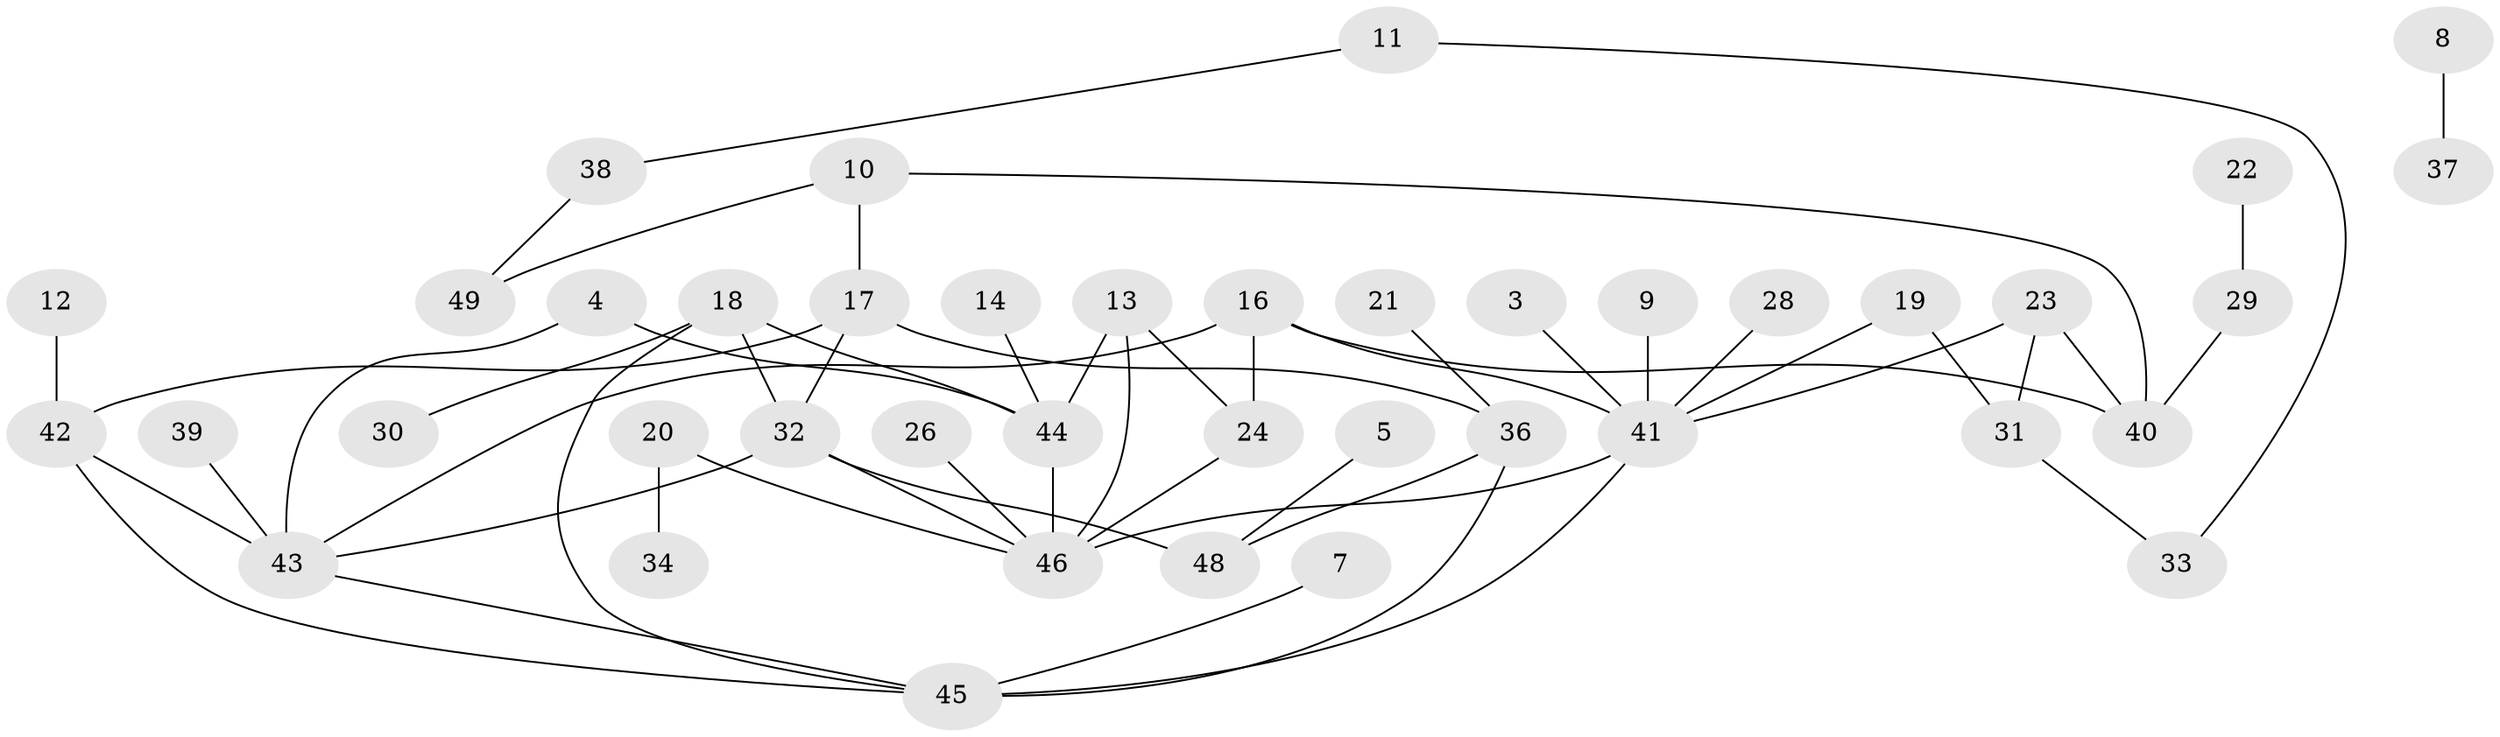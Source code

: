 // original degree distribution, {0: 0.061224489795918366, 4: 0.11224489795918367, 1: 0.2653061224489796, 2: 0.35714285714285715, 3: 0.15306122448979592, 6: 0.02040816326530612, 5: 0.030612244897959183}
// Generated by graph-tools (version 1.1) at 2025/49/03/09/25 03:49:09]
// undirected, 41 vertices, 55 edges
graph export_dot {
graph [start="1"]
  node [color=gray90,style=filled];
  3;
  4;
  5;
  7;
  8;
  9;
  10;
  11;
  12;
  13;
  14;
  16;
  17;
  18;
  19;
  20;
  21;
  22;
  23;
  24;
  26;
  28;
  29;
  30;
  31;
  32;
  33;
  34;
  36;
  37;
  38;
  39;
  40;
  41;
  42;
  43;
  44;
  45;
  46;
  48;
  49;
  3 -- 41 [weight=1.0];
  4 -- 43 [weight=1.0];
  4 -- 44 [weight=1.0];
  5 -- 48 [weight=1.0];
  7 -- 45 [weight=1.0];
  8 -- 37 [weight=1.0];
  9 -- 41 [weight=1.0];
  10 -- 17 [weight=1.0];
  10 -- 40 [weight=1.0];
  10 -- 49 [weight=1.0];
  11 -- 33 [weight=1.0];
  11 -- 38 [weight=1.0];
  12 -- 42 [weight=1.0];
  13 -- 24 [weight=1.0];
  13 -- 44 [weight=1.0];
  13 -- 46 [weight=1.0];
  14 -- 44 [weight=1.0];
  16 -- 24 [weight=1.0];
  16 -- 40 [weight=1.0];
  16 -- 41 [weight=1.0];
  16 -- 43 [weight=1.0];
  17 -- 32 [weight=1.0];
  17 -- 36 [weight=1.0];
  17 -- 42 [weight=1.0];
  18 -- 30 [weight=1.0];
  18 -- 32 [weight=1.0];
  18 -- 44 [weight=1.0];
  18 -- 45 [weight=1.0];
  19 -- 31 [weight=1.0];
  19 -- 41 [weight=1.0];
  20 -- 34 [weight=1.0];
  20 -- 46 [weight=1.0];
  21 -- 36 [weight=1.0];
  22 -- 29 [weight=1.0];
  23 -- 31 [weight=1.0];
  23 -- 40 [weight=1.0];
  23 -- 41 [weight=1.0];
  24 -- 46 [weight=1.0];
  26 -- 46 [weight=1.0];
  28 -- 41 [weight=1.0];
  29 -- 40 [weight=1.0];
  31 -- 33 [weight=1.0];
  32 -- 43 [weight=1.0];
  32 -- 46 [weight=1.0];
  32 -- 48 [weight=1.0];
  36 -- 45 [weight=1.0];
  36 -- 48 [weight=1.0];
  38 -- 49 [weight=1.0];
  39 -- 43 [weight=1.0];
  41 -- 45 [weight=1.0];
  41 -- 46 [weight=1.0];
  42 -- 43 [weight=2.0];
  42 -- 45 [weight=1.0];
  43 -- 45 [weight=1.0];
  44 -- 46 [weight=1.0];
}
